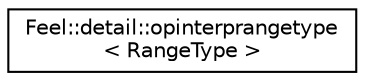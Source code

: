 digraph "Graphical Class Hierarchy"
{
 // LATEX_PDF_SIZE
  edge [fontname="Helvetica",fontsize="10",labelfontname="Helvetica",labelfontsize="10"];
  node [fontname="Helvetica",fontsize="10",shape=record];
  rankdir="LR";
  Node0 [label="Feel::detail::opinterprangetype\l\< RangeType \>",height=0.2,width=0.4,color="black", fillcolor="white", style="filled",URL="$structFeel_1_1detail_1_1opinterprangetype.html",tooltip=" "];
}
